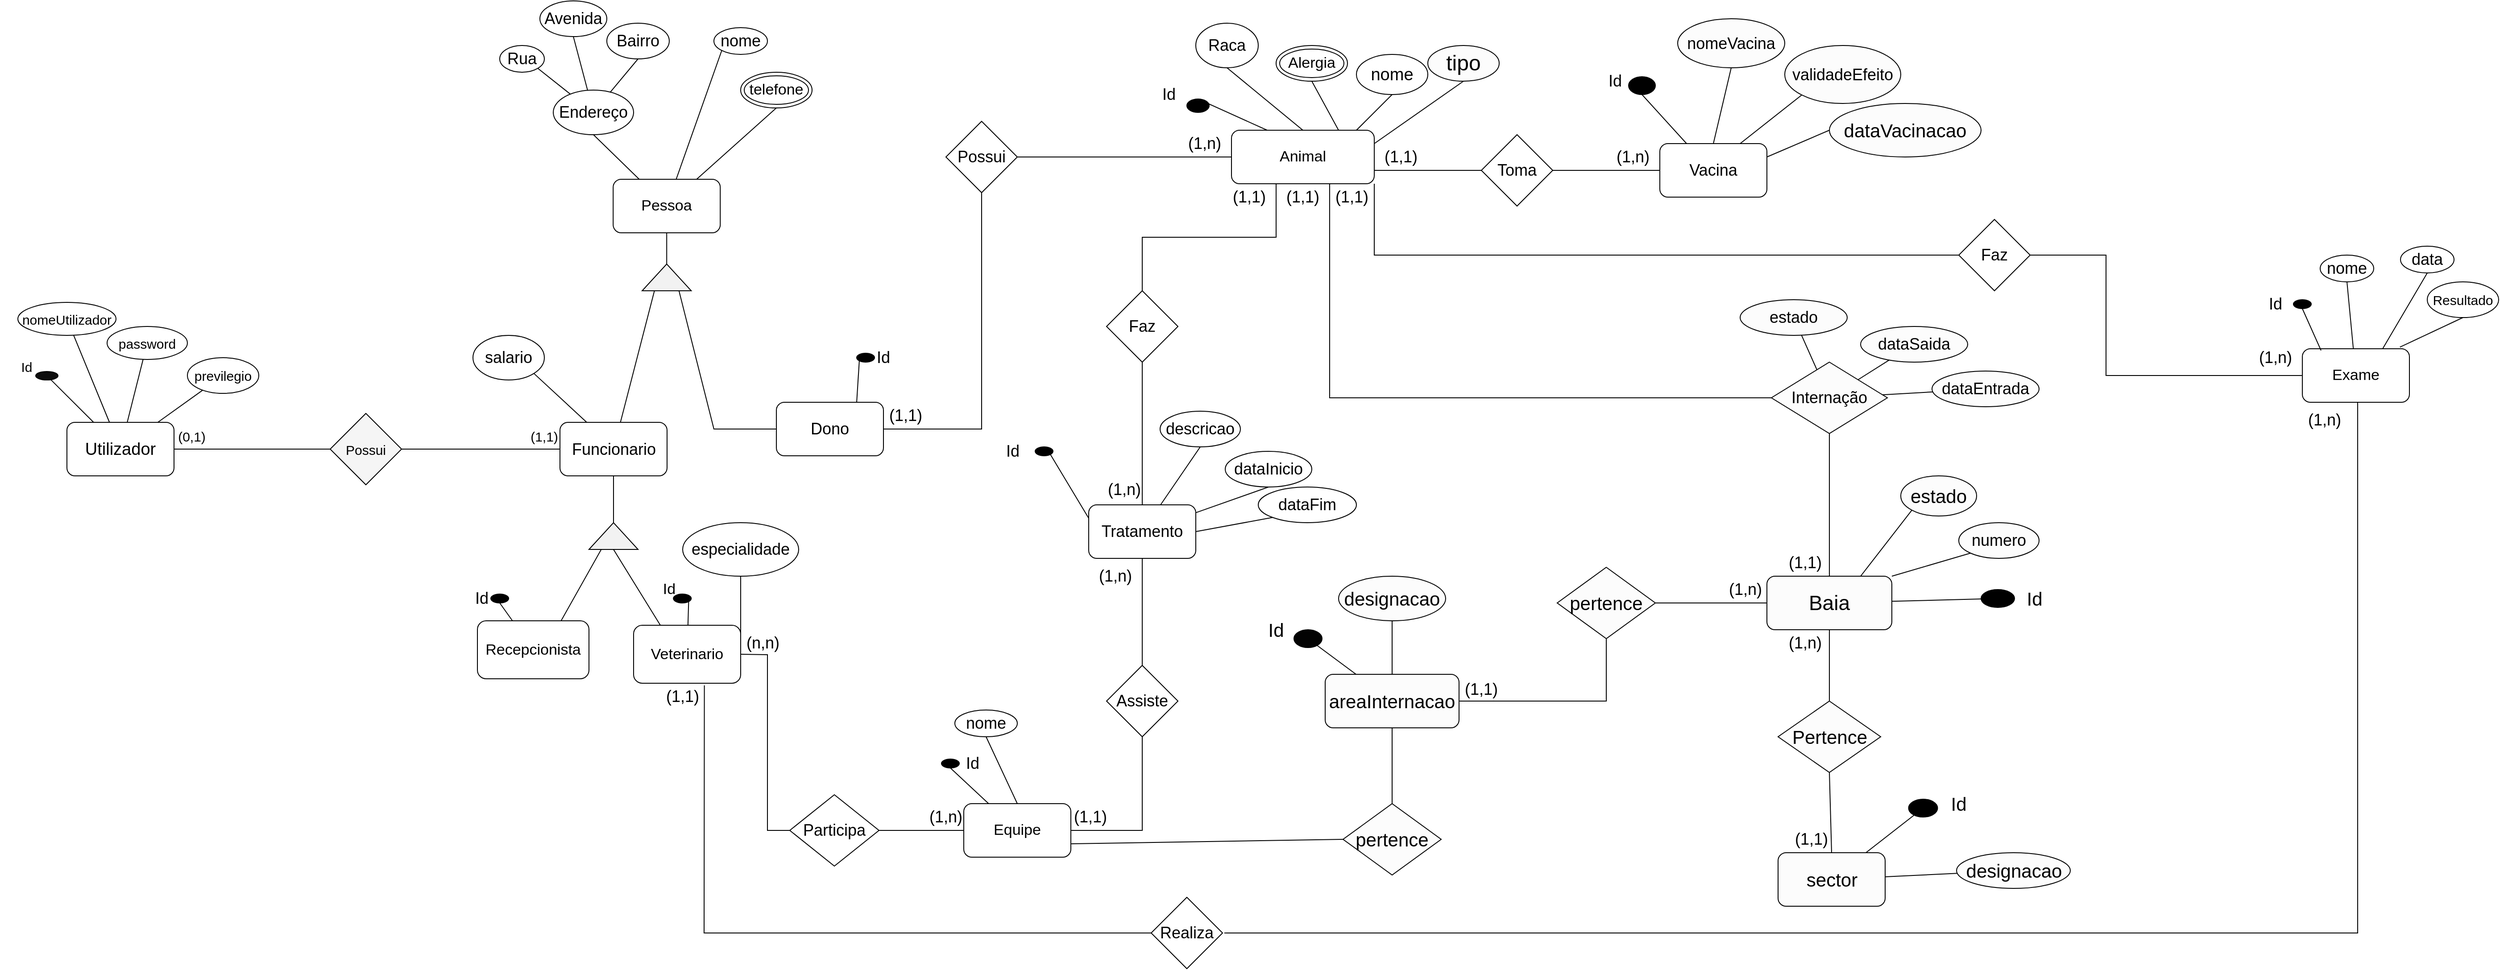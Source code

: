 <mxfile version="20.4.1" type="device" pages="8"><diagram id="R2lEEEUBdFMjLlhIrx00" name="MER"><mxGraphModel dx="3377" dy="2254" grid="1" gridSize="10" guides="1" tooltips="1" connect="1" arrows="1" fold="1" page="1" pageScale="1" pageWidth="850" pageHeight="1100" math="0" shadow="0" extFonts="Permanent Marker^https://fonts.googleapis.com/css?family=Permanent+Marker"><root><mxCell id="0"/><mxCell id="1" parent="0"/><mxCell id="yQORpLr_msd9n2ilkDRE-75" style="edgeStyle=none;rounded=0;orthogonalLoop=1;jettySize=auto;html=1;exitX=0.5;exitY=1;exitDx=0;exitDy=0;entryX=1;entryY=0.5;entryDx=0;entryDy=0;fontSize=18;endArrow=none;endFill=0;" parent="1" source="m2zH_tmVmHCwzcI0nazo-12" target="yQORpLr_msd9n2ilkDRE-72" edge="1"><mxGeometry relative="1" as="geometry"/></mxCell><mxCell id="m2zH_tmVmHCwzcI0nazo-12" value="Pessoa" style="rounded=1;whiteSpace=wrap;html=1;fontSize=17;" parent="1" vertex="1"><mxGeometry x="917.11" y="208" width="120" height="60" as="geometry"/></mxCell><mxCell id="IsGm7iIbSQp0N8kiTlz7-10" style="edgeStyle=none;rounded=0;orthogonalLoop=1;jettySize=auto;html=1;exitX=1;exitY=0.75;exitDx=0;exitDy=0;entryX=0;entryY=0.5;entryDx=0;entryDy=0;fontSize=18;startArrow=none;startFill=0;endArrow=none;endFill=0;" parent="1" source="m2zH_tmVmHCwzcI0nazo-14" target="IsGm7iIbSQp0N8kiTlz7-6" edge="1"><mxGeometry relative="1" as="geometry"/></mxCell><mxCell id="IsGm7iIbSQp0N8kiTlz7-24" style="edgeStyle=none;rounded=0;orthogonalLoop=1;jettySize=auto;html=1;exitX=1;exitY=0;exitDx=0;exitDy=0;fontSize=18;startArrow=none;startFill=0;endArrow=none;endFill=0;entryX=0;entryY=0.5;entryDx=0;entryDy=0;" parent="1" source="IsGm7iIbSQp0N8kiTlz7-81" target="IsGm7iIbSQp0N8kiTlz7-23" edge="1"><mxGeometry relative="1" as="geometry"><mxPoint x="1970" y="563" as="targetPoint"/><Array as="points"><mxPoint x="1720" y="453"/></Array></mxGeometry></mxCell><mxCell id="m2zH_tmVmHCwzcI0nazo-14" value="Animal" style="rounded=1;whiteSpace=wrap;html=1;fontSize=17;" parent="1" vertex="1"><mxGeometry x="1610" y="153" width="160" height="60" as="geometry"/></mxCell><mxCell id="IsGm7iIbSQp0N8kiTlz7-86" value="" style="edgeStyle=none;rounded=0;orthogonalLoop=1;jettySize=auto;html=1;fontSize=18;startArrow=none;startFill=0;endArrow=none;endFill=0;" parent="1" source="m2zH_tmVmHCwzcI0nazo-33" edge="1"><mxGeometry relative="1" as="geometry"><mxPoint x="2730" y="428" as="targetPoint"/></mxGeometry></mxCell><mxCell id="m2zH_tmVmHCwzcI0nazo-33" value="Exame" style="rounded=1;whiteSpace=wrap;html=1;fontSize=17;fillColor=#FFFFFF;" parent="1" vertex="1"><mxGeometry x="2810" y="398" width="120" height="60" as="geometry"/></mxCell><mxCell id="IsGm7iIbSQp0N8kiTlz7-69" style="edgeStyle=none;rounded=0;orthogonalLoop=1;jettySize=auto;html=1;exitX=1;exitY=0.75;exitDx=0;exitDy=0;entryX=0;entryY=0.5;entryDx=0;entryDy=0;fontSize=21;startArrow=none;startFill=0;endArrow=none;endFill=0;" parent="1" source="m2zH_tmVmHCwzcI0nazo-34" target="IsGm7iIbSQp0N8kiTlz7-67" edge="1"><mxGeometry relative="1" as="geometry"/></mxCell><mxCell id="m2zH_tmVmHCwzcI0nazo-34" value="Equipe" style="rounded=1;whiteSpace=wrap;html=1;fontSize=17;fillColor=#FFFFFF;" parent="1" vertex="1"><mxGeometry x="1310" y="908" width="120" height="60" as="geometry"/></mxCell><mxCell id="yQORpLr_msd9n2ilkDRE-120" style="edgeStyle=none;rounded=0;orthogonalLoop=1;jettySize=auto;html=1;exitX=0.5;exitY=1;exitDx=0;exitDy=0;entryX=0.5;entryY=0;entryDx=0;entryDy=0;fontSize=18;endArrow=none;endFill=0;startArrow=none;startFill=0;" parent="1" source="yQORpLr_msd9n2ilkDRE-20" target="yQORpLr_msd9n2ilkDRE-117" edge="1"><mxGeometry relative="1" as="geometry"><Array as="points"><mxPoint x="1510" y="693"/></Array></mxGeometry></mxCell><mxCell id="yQORpLr_msd9n2ilkDRE-20" value="Tratamento" style="rounded=1;whiteSpace=wrap;html=1;fontSize=18;fillColor=#FFFFFF;" parent="1" vertex="1"><mxGeometry x="1450" y="573" width="120" height="60" as="geometry"/></mxCell><mxCell id="yQORpLr_msd9n2ilkDRE-22" style="edgeStyle=none;rounded=0;orthogonalLoop=1;jettySize=auto;html=1;exitX=0.5;exitY=1;exitDx=0;exitDy=0;fontSize=18;endArrow=none;endFill=0;" parent="1" source="yQORpLr_msd9n2ilkDRE-21" target="yQORpLr_msd9n2ilkDRE-20" edge="1"><mxGeometry relative="1" as="geometry"/></mxCell><mxCell id="yQORpLr_msd9n2ilkDRE-21" value="descricao" style="ellipse;whiteSpace=wrap;html=1;fontSize=18;fillColor=#FFFFFF;" parent="1" vertex="1"><mxGeometry x="1530" y="468" width="90" height="40" as="geometry"/></mxCell><mxCell id="yQORpLr_msd9n2ilkDRE-28" style="edgeStyle=none;rounded=0;orthogonalLoop=1;jettySize=auto;html=1;exitX=0.5;exitY=1;exitDx=0;exitDy=0;fontSize=18;endArrow=none;endFill=0;" parent="1" source="yQORpLr_msd9n2ilkDRE-23" target="yQORpLr_msd9n2ilkDRE-20" edge="1"><mxGeometry relative="1" as="geometry"/></mxCell><mxCell id="yQORpLr_msd9n2ilkDRE-23" value="dataInicio" style="ellipse;whiteSpace=wrap;html=1;fontSize=18;fillColor=#FFFFFF;" parent="1" vertex="1"><mxGeometry x="1603" y="513" width="97" height="40" as="geometry"/></mxCell><mxCell id="yQORpLr_msd9n2ilkDRE-27" style="edgeStyle=none;rounded=0;orthogonalLoop=1;jettySize=auto;html=1;exitX=1;exitY=1;exitDx=0;exitDy=0;entryX=0;entryY=0.25;entryDx=0;entryDy=0;fontSize=18;endArrow=none;endFill=0;" parent="1" source="yQORpLr_msd9n2ilkDRE-25" target="yQORpLr_msd9n2ilkDRE-20" edge="1"><mxGeometry relative="1" as="geometry"/></mxCell><mxCell id="yQORpLr_msd9n2ilkDRE-25" value="" style="ellipse;whiteSpace=wrap;html=1;fontSize=18;fillColor=#000000;" parent="1" vertex="1"><mxGeometry x="1390" y="508" width="20" height="10" as="geometry"/></mxCell><mxCell id="yQORpLr_msd9n2ilkDRE-26" value="Id" style="text;html=1;strokeColor=none;fillColor=none;align=center;verticalAlign=middle;whiteSpace=wrap;rounded=0;fontSize=18;" parent="1" vertex="1"><mxGeometry x="1335" y="498" width="60" height="30" as="geometry"/></mxCell><mxCell id="yQORpLr_msd9n2ilkDRE-30" style="edgeStyle=none;rounded=0;orthogonalLoop=1;jettySize=auto;html=1;exitX=0.5;exitY=1;exitDx=0;exitDy=0;entryX=0.175;entryY=0.033;entryDx=0;entryDy=0;entryPerimeter=0;fontSize=18;endArrow=none;endFill=0;" parent="1" source="yQORpLr_msd9n2ilkDRE-29" target="m2zH_tmVmHCwzcI0nazo-33" edge="1"><mxGeometry relative="1" as="geometry"/></mxCell><mxCell id="yQORpLr_msd9n2ilkDRE-29" value="" style="ellipse;whiteSpace=wrap;html=1;fontSize=18;fillColor=#000000;" parent="1" vertex="1"><mxGeometry x="2800" y="343" width="20" height="10" as="geometry"/></mxCell><mxCell id="yQORpLr_msd9n2ilkDRE-31" value="Id" style="text;html=1;strokeColor=none;fillColor=none;align=center;verticalAlign=middle;whiteSpace=wrap;rounded=0;fontSize=18;" parent="1" vertex="1"><mxGeometry x="2750" y="333" width="60" height="30" as="geometry"/></mxCell><mxCell id="yQORpLr_msd9n2ilkDRE-33" style="edgeStyle=none;rounded=0;orthogonalLoop=1;jettySize=auto;html=1;exitX=0.5;exitY=1;exitDx=0;exitDy=0;fontSize=18;endArrow=none;endFill=0;" parent="1" source="yQORpLr_msd9n2ilkDRE-32" target="m2zH_tmVmHCwzcI0nazo-33" edge="1"><mxGeometry relative="1" as="geometry"/></mxCell><mxCell id="yQORpLr_msd9n2ilkDRE-32" value="nome" style="ellipse;whiteSpace=wrap;html=1;fontSize=18;fillColor=#FFFFFF;" parent="1" vertex="1"><mxGeometry x="2830" y="293" width="60" height="30" as="geometry"/></mxCell><mxCell id="yQORpLr_msd9n2ilkDRE-35" style="edgeStyle=none;rounded=0;orthogonalLoop=1;jettySize=auto;html=1;exitX=0.5;exitY=1;exitDx=0;exitDy=0;fontSize=18;endArrow=none;endFill=0;entryX=0.75;entryY=0;entryDx=0;entryDy=0;" parent="1" source="yQORpLr_msd9n2ilkDRE-34" target="m2zH_tmVmHCwzcI0nazo-33" edge="1"><mxGeometry relative="1" as="geometry"><mxPoint x="2890" y="393" as="targetPoint"/></mxGeometry></mxCell><mxCell id="yQORpLr_msd9n2ilkDRE-34" value="data" style="ellipse;whiteSpace=wrap;html=1;fontSize=18;fillColor=#FFFFFF;" parent="1" vertex="1"><mxGeometry x="2920" y="283" width="60" height="30" as="geometry"/></mxCell><mxCell id="yQORpLr_msd9n2ilkDRE-36" value="Dono" style="rounded=1;whiteSpace=wrap;html=1;fontSize=18;fillColor=#FFFFFF;" parent="1" vertex="1"><mxGeometry x="1100" y="458" width="120" height="60" as="geometry"/></mxCell><mxCell id="yQORpLr_msd9n2ilkDRE-50" style="edgeStyle=none;rounded=0;orthogonalLoop=1;jettySize=auto;html=1;exitX=0.5;exitY=1;exitDx=0;exitDy=0;entryX=0.75;entryY=0;entryDx=0;entryDy=0;fontSize=18;endArrow=none;endFill=0;" parent="1" source="yQORpLr_msd9n2ilkDRE-49" target="m2zH_tmVmHCwzcI0nazo-14" edge="1"><mxGeometry relative="1" as="geometry"/></mxCell><mxCell id="yQORpLr_msd9n2ilkDRE-49" value="Alergia" style="ellipse;shape=doubleEllipse;whiteSpace=wrap;html=1;fontSize=17;fillColor=#FFFFFF;" parent="1" vertex="1"><mxGeometry x="1660" y="58" width="80" height="40" as="geometry"/></mxCell><mxCell id="yQORpLr_msd9n2ilkDRE-52" style="edgeStyle=none;rounded=0;orthogonalLoop=1;jettySize=auto;html=1;exitX=0.5;exitY=1;exitDx=0;exitDy=0;entryX=0.5;entryY=0;entryDx=0;entryDy=0;fontSize=18;endArrow=none;endFill=0;" parent="1" source="yQORpLr_msd9n2ilkDRE-51" target="m2zH_tmVmHCwzcI0nazo-14" edge="1"><mxGeometry relative="1" as="geometry"/></mxCell><mxCell id="yQORpLr_msd9n2ilkDRE-51" value="Raca" style="ellipse;whiteSpace=wrap;html=1;fontSize=18;fillColor=#FFFFFF;" parent="1" vertex="1"><mxGeometry x="1570" y="33" width="70" height="50" as="geometry"/></mxCell><mxCell id="yQORpLr_msd9n2ilkDRE-54" style="edgeStyle=none;rounded=0;orthogonalLoop=1;jettySize=auto;html=1;exitX=0.5;exitY=0;exitDx=0;exitDy=0;entryX=0.25;entryY=0;entryDx=0;entryDy=0;fontSize=18;endArrow=none;endFill=0;" parent="1" source="yQORpLr_msd9n2ilkDRE-53" target="m2zH_tmVmHCwzcI0nazo-14" edge="1"><mxGeometry relative="1" as="geometry"/></mxCell><mxCell id="yQORpLr_msd9n2ilkDRE-53" value="" style="ellipse;whiteSpace=wrap;html=1;fontSize=18;fillColor=#000000;" parent="1" vertex="1"><mxGeometry x="1560" y="118" width="25" height="15" as="geometry"/></mxCell><mxCell id="yQORpLr_msd9n2ilkDRE-55" value="Id" style="text;html=1;strokeColor=none;fillColor=none;align=center;verticalAlign=middle;whiteSpace=wrap;rounded=0;fontSize=18;" parent="1" vertex="1"><mxGeometry x="1510" y="98" width="60" height="30" as="geometry"/></mxCell><mxCell id="yQORpLr_msd9n2ilkDRE-67" style="edgeStyle=none;rounded=0;orthogonalLoop=1;jettySize=auto;html=1;exitX=0;exitY=1;exitDx=0;exitDy=0;fontSize=18;endArrow=none;endFill=0;" parent="1" source="yQORpLr_msd9n2ilkDRE-57" target="m2zH_tmVmHCwzcI0nazo-12" edge="1"><mxGeometry relative="1" as="geometry"/></mxCell><mxCell id="yQORpLr_msd9n2ilkDRE-57" value="nome" style="ellipse;whiteSpace=wrap;html=1;fillColor=#FFFFFF;fontSize=18;" parent="1" vertex="1"><mxGeometry x="1030" y="38" width="60" height="30" as="geometry"/></mxCell><mxCell id="yQORpLr_msd9n2ilkDRE-68" style="edgeStyle=none;rounded=0;orthogonalLoop=1;jettySize=auto;html=1;exitX=0.5;exitY=1;exitDx=0;exitDy=0;fontSize=18;endArrow=none;endFill=0;" parent="1" source="yQORpLr_msd9n2ilkDRE-58" target="m2zH_tmVmHCwzcI0nazo-12" edge="1"><mxGeometry relative="1" as="geometry"/></mxCell><mxCell id="yQORpLr_msd9n2ilkDRE-58" value="telefone" style="ellipse;shape=doubleEllipse;whiteSpace=wrap;html=1;fontSize=17;fillColor=#FFFFFF;" parent="1" vertex="1"><mxGeometry x="1060" y="88" width="80" height="40" as="geometry"/></mxCell><mxCell id="yQORpLr_msd9n2ilkDRE-66" style="edgeStyle=none;rounded=0;orthogonalLoop=1;jettySize=auto;html=1;exitX=0.5;exitY=1;exitDx=0;exitDy=0;fontSize=18;endArrow=none;endFill=0;" parent="1" source="yQORpLr_msd9n2ilkDRE-59" target="m2zH_tmVmHCwzcI0nazo-12" edge="1"><mxGeometry relative="1" as="geometry"/></mxCell><mxCell id="yQORpLr_msd9n2ilkDRE-59" value="Endereço" style="ellipse;whiteSpace=wrap;html=1;fontSize=18;fillColor=#FFFFFF;" parent="1" vertex="1"><mxGeometry x="850" y="108" width="90" height="50" as="geometry"/></mxCell><mxCell id="yQORpLr_msd9n2ilkDRE-60" style="edgeStyle=none;rounded=0;orthogonalLoop=1;jettySize=auto;html=1;exitX=1;exitY=1;exitDx=0;exitDy=0;strokeColor=#000000;strokeWidth=1;fontSize=18;endArrow=none;endFill=0;startSize=0;" parent="1" source="yQORpLr_msd9n2ilkDRE-61" target="yQORpLr_msd9n2ilkDRE-59" edge="1"><mxGeometry relative="1" as="geometry"/></mxCell><mxCell id="yQORpLr_msd9n2ilkDRE-61" value="Rua" style="ellipse;whiteSpace=wrap;html=1;fontSize=18;fillColor=#FFFFFF;" parent="1" vertex="1"><mxGeometry x="790" y="58" width="50" height="30" as="geometry"/></mxCell><mxCell id="yQORpLr_msd9n2ilkDRE-62" style="edgeStyle=none;rounded=0;orthogonalLoop=1;jettySize=auto;html=1;exitX=0.5;exitY=1;exitDx=0;exitDy=0;strokeColor=#000000;strokeWidth=1;fontSize=18;endArrow=none;endFill=0;startSize=0;" parent="1" source="yQORpLr_msd9n2ilkDRE-63" target="yQORpLr_msd9n2ilkDRE-59" edge="1"><mxGeometry relative="1" as="geometry"/></mxCell><mxCell id="yQORpLr_msd9n2ilkDRE-63" value="Avenida" style="ellipse;whiteSpace=wrap;html=1;fontSize=18;fillColor=#FFFFFF;" parent="1" vertex="1"><mxGeometry x="835" y="8" width="75" height="40" as="geometry"/></mxCell><mxCell id="yQORpLr_msd9n2ilkDRE-64" style="edgeStyle=none;rounded=0;orthogonalLoop=1;jettySize=auto;html=1;exitX=0.5;exitY=1;exitDx=0;exitDy=0;strokeColor=#000000;strokeWidth=1;fontSize=18;endArrow=none;endFill=0;startSize=0;" parent="1" source="yQORpLr_msd9n2ilkDRE-65" target="yQORpLr_msd9n2ilkDRE-59" edge="1"><mxGeometry relative="1" as="geometry"/></mxCell><mxCell id="yQORpLr_msd9n2ilkDRE-65" value="Bairro" style="ellipse;whiteSpace=wrap;html=1;fontSize=18;fillColor=#FFFFFF;" parent="1" vertex="1"><mxGeometry x="910" y="33" width="70" height="40" as="geometry"/></mxCell><mxCell id="yQORpLr_msd9n2ilkDRE-77" style="edgeStyle=none;rounded=0;orthogonalLoop=1;jettySize=auto;html=1;exitX=0;exitY=0.75;exitDx=0;exitDy=0;fontSize=18;endArrow=none;endFill=0;entryX=0;entryY=0.5;entryDx=0;entryDy=0;" parent="1" source="yQORpLr_msd9n2ilkDRE-72" target="yQORpLr_msd9n2ilkDRE-36" edge="1"><mxGeometry relative="1" as="geometry"><mxPoint x="1090" y="488" as="targetPoint"/><Array as="points"><mxPoint x="1030" y="488"/></Array></mxGeometry></mxCell><mxCell id="yQORpLr_msd9n2ilkDRE-83" style="edgeStyle=none;rounded=0;orthogonalLoop=1;jettySize=auto;html=1;exitX=0;exitY=0.25;exitDx=0;exitDy=0;fontSize=18;endArrow=none;endFill=0;" parent="1" source="yQORpLr_msd9n2ilkDRE-72" target="yQORpLr_msd9n2ilkDRE-82" edge="1"><mxGeometry relative="1" as="geometry"/></mxCell><mxCell id="yQORpLr_msd9n2ilkDRE-72" value="" style="triangle;whiteSpace=wrap;html=1;fontSize=18;fillColor=#F2F2F2;direction=north;" parent="1" vertex="1"><mxGeometry x="949.61" y="303" width="55" height="30" as="geometry"/></mxCell><mxCell id="yQORpLr_msd9n2ilkDRE-79" style="edgeStyle=none;rounded=0;orthogonalLoop=1;jettySize=auto;html=1;exitX=0;exitY=1;exitDx=0;exitDy=0;entryX=0.75;entryY=0;entryDx=0;entryDy=0;fontSize=18;endArrow=none;endFill=0;" parent="1" source="yQORpLr_msd9n2ilkDRE-78" target="yQORpLr_msd9n2ilkDRE-36" edge="1"><mxGeometry relative="1" as="geometry"/></mxCell><mxCell id="yQORpLr_msd9n2ilkDRE-78" value="" style="ellipse;whiteSpace=wrap;html=1;fontSize=18;fillColor=#000000;" parent="1" vertex="1"><mxGeometry x="1190" y="403" width="20" height="10" as="geometry"/></mxCell><mxCell id="yQORpLr_msd9n2ilkDRE-80" value="Id" style="text;html=1;strokeColor=none;fillColor=none;align=center;verticalAlign=middle;whiteSpace=wrap;rounded=0;fontSize=18;" parent="1" vertex="1"><mxGeometry x="1190" y="393" width="60" height="30" as="geometry"/></mxCell><mxCell id="yQORpLr_msd9n2ilkDRE-95" style="edgeStyle=none;rounded=0;orthogonalLoop=1;jettySize=auto;html=1;exitX=0.5;exitY=1;exitDx=0;exitDy=0;entryX=1;entryY=0.5;entryDx=0;entryDy=0;fontSize=18;endArrow=none;endFill=0;" parent="1" source="yQORpLr_msd9n2ilkDRE-82" target="yQORpLr_msd9n2ilkDRE-94" edge="1"><mxGeometry relative="1" as="geometry"/></mxCell><mxCell id="KB_mV7S6W3KgOUlaxx0e-17" style="edgeStyle=none;rounded=0;orthogonalLoop=1;jettySize=auto;html=1;exitX=0;exitY=0.5;exitDx=0;exitDy=0;entryX=1;entryY=0.5;entryDx=0;entryDy=0;fontSize=15;endArrow=none;endFill=0;" parent="1" source="yQORpLr_msd9n2ilkDRE-82" target="KB_mV7S6W3KgOUlaxx0e-16" edge="1"><mxGeometry relative="1" as="geometry"/></mxCell><mxCell id="yQORpLr_msd9n2ilkDRE-82" value="Funcionario" style="rounded=1;whiteSpace=wrap;html=1;fontSize=18;fillColor=#FFFFFF;" parent="1" vertex="1"><mxGeometry x="857.5" y="480.5" width="120" height="60" as="geometry"/></mxCell><mxCell id="yQORpLr_msd9n2ilkDRE-84" value="Veterinario" style="rounded=1;whiteSpace=wrap;html=1;fontSize=17;" parent="1" vertex="1"><mxGeometry x="940" y="708" width="120" height="65" as="geometry"/></mxCell><mxCell id="yQORpLr_msd9n2ilkDRE-85" style="edgeStyle=orthogonalEdgeStyle;rounded=0;orthogonalLoop=1;jettySize=auto;html=1;exitX=1;exitY=1;exitDx=0;exitDy=0;strokeWidth=0;startSize=0;strokeColor=none;" parent="1" source="yQORpLr_msd9n2ilkDRE-87" target="yQORpLr_msd9n2ilkDRE-84" edge="1"><mxGeometry relative="1" as="geometry"/></mxCell><mxCell id="yQORpLr_msd9n2ilkDRE-86" style="rounded=0;orthogonalLoop=1;jettySize=auto;html=1;exitX=1;exitY=1;exitDx=0;exitDy=0;strokeWidth=1;startSize=0;endArrow=none;endFill=0;strokeColor=#000000;fontStyle=1" parent="1" source="yQORpLr_msd9n2ilkDRE-87" target="yQORpLr_msd9n2ilkDRE-84" edge="1"><mxGeometry relative="1" as="geometry"/></mxCell><mxCell id="yQORpLr_msd9n2ilkDRE-87" value="" style="ellipse;whiteSpace=wrap;html=1;fillColor=#000000;" parent="1" vertex="1"><mxGeometry x="984.61" y="673" width="20" height="10" as="geometry"/></mxCell><mxCell id="yQORpLr_msd9n2ilkDRE-88" value="Recepcionista" style="rounded=1;whiteSpace=wrap;html=1;fontSize=17;" parent="1" vertex="1"><mxGeometry x="765" y="703" width="125" height="65" as="geometry"/></mxCell><mxCell id="yQORpLr_msd9n2ilkDRE-89" value="Id" style="text;html=1;strokeColor=none;fillColor=none;align=center;verticalAlign=middle;whiteSpace=wrap;rounded=0;fontSize=17;" parent="1" vertex="1"><mxGeometry x="949.61" y="653" width="60" height="30" as="geometry"/></mxCell><mxCell id="yQORpLr_msd9n2ilkDRE-90" style="rounded=0;orthogonalLoop=1;jettySize=auto;html=1;exitX=0.5;exitY=1;exitDx=0;exitDy=0;endArrow=none;endFill=0;" parent="1" source="yQORpLr_msd9n2ilkDRE-91" target="yQORpLr_msd9n2ilkDRE-88" edge="1"><mxGeometry relative="1" as="geometry"/></mxCell><mxCell id="yQORpLr_msd9n2ilkDRE-91" value="" style="ellipse;whiteSpace=wrap;html=1;fillColor=#000000;" parent="1" vertex="1"><mxGeometry x="780" y="673" width="20" height="10" as="geometry"/></mxCell><mxCell id="yQORpLr_msd9n2ilkDRE-92" value="Id" style="text;html=1;strokeColor=none;fillColor=none;align=center;verticalAlign=middle;whiteSpace=wrap;rounded=0;fontSize=18;" parent="1" vertex="1"><mxGeometry x="740" y="663" width="60" height="30" as="geometry"/></mxCell><mxCell id="yQORpLr_msd9n2ilkDRE-96" style="edgeStyle=none;rounded=0;orthogonalLoop=1;jettySize=auto;html=1;exitX=0;exitY=0.25;exitDx=0;exitDy=0;entryX=0.75;entryY=0;entryDx=0;entryDy=0;fontSize=18;endArrow=none;endFill=0;" parent="1" source="yQORpLr_msd9n2ilkDRE-94" target="yQORpLr_msd9n2ilkDRE-88" edge="1"><mxGeometry relative="1" as="geometry"/></mxCell><mxCell id="yQORpLr_msd9n2ilkDRE-97" style="edgeStyle=none;rounded=0;orthogonalLoop=1;jettySize=auto;html=1;exitX=0;exitY=0.5;exitDx=0;exitDy=0;entryX=0.25;entryY=0;entryDx=0;entryDy=0;fontSize=18;endArrow=none;endFill=0;" parent="1" source="yQORpLr_msd9n2ilkDRE-94" target="yQORpLr_msd9n2ilkDRE-84" edge="1"><mxGeometry relative="1" as="geometry"/></mxCell><mxCell id="yQORpLr_msd9n2ilkDRE-94" value="" style="triangle;whiteSpace=wrap;html=1;fontSize=18;fillColor=#F2F2F2;direction=north;" parent="1" vertex="1"><mxGeometry x="890" y="593" width="55" height="30" as="geometry"/></mxCell><mxCell id="yQORpLr_msd9n2ilkDRE-99" style="edgeStyle=none;rounded=0;orthogonalLoop=1;jettySize=auto;html=1;exitX=0.5;exitY=1;exitDx=0;exitDy=0;entryX=1;entryY=0.25;entryDx=0;entryDy=0;fontSize=18;endArrow=none;endFill=0;" parent="1" source="yQORpLr_msd9n2ilkDRE-98" target="yQORpLr_msd9n2ilkDRE-84" edge="1"><mxGeometry relative="1" as="geometry"/></mxCell><mxCell id="yQORpLr_msd9n2ilkDRE-98" value="especialidade" style="ellipse;whiteSpace=wrap;html=1;fontSize=18;fillColor=#FFFFFF;" parent="1" vertex="1"><mxGeometry x="995" y="593" width="130" height="60" as="geometry"/></mxCell><mxCell id="yQORpLr_msd9n2ilkDRE-101" style="edgeStyle=none;rounded=0;orthogonalLoop=1;jettySize=auto;html=1;exitX=1;exitY=1;exitDx=0;exitDy=0;entryX=0.25;entryY=0;entryDx=0;entryDy=0;fontSize=18;endArrow=none;endFill=0;" parent="1" source="yQORpLr_msd9n2ilkDRE-100" target="yQORpLr_msd9n2ilkDRE-82" edge="1"><mxGeometry relative="1" as="geometry"/></mxCell><mxCell id="yQORpLr_msd9n2ilkDRE-100" value="salario" style="ellipse;whiteSpace=wrap;html=1;fontSize=18;fillColor=#FFFFFF;" parent="1" vertex="1"><mxGeometry x="760" y="383" width="80" height="50" as="geometry"/></mxCell><mxCell id="yQORpLr_msd9n2ilkDRE-105" style="edgeStyle=none;rounded=0;orthogonalLoop=1;jettySize=auto;html=1;exitX=0;exitY=0.5;exitDx=0;exitDy=0;fontSize=18;endArrow=none;endFill=0;startArrow=none;startFill=0;entryX=1;entryY=0.5;entryDx=0;entryDy=0;" parent="1" source="m2zH_tmVmHCwzcI0nazo-14" target="yQORpLr_msd9n2ilkDRE-104" edge="1"><mxGeometry relative="1" as="geometry"><mxPoint x="1450" y="293" as="targetPoint"/></mxGeometry></mxCell><mxCell id="yQORpLr_msd9n2ilkDRE-131" style="edgeStyle=none;rounded=0;orthogonalLoop=1;jettySize=auto;html=1;entryX=0.5;entryY=1;entryDx=0;entryDy=0;fontSize=20;startArrow=none;startFill=0;endArrow=none;endFill=0;exitX=1;exitY=0.5;exitDx=0;exitDy=0;" parent="1" source="yQORpLr_msd9n2ilkDRE-36" target="yQORpLr_msd9n2ilkDRE-104" edge="1"><mxGeometry relative="1" as="geometry"><mxPoint x="1300" y="553" as="sourcePoint"/><Array as="points"><mxPoint x="1330" y="488"/></Array></mxGeometry></mxCell><mxCell id="yQORpLr_msd9n2ilkDRE-104" value="Possui" style="rhombus;whiteSpace=wrap;html=1;fontSize=18;fillColor=#FFFFFF;" parent="1" vertex="1"><mxGeometry x="1290" y="143" width="80" height="80" as="geometry"/></mxCell><mxCell id="yQORpLr_msd9n2ilkDRE-109" style="edgeStyle=none;rounded=0;orthogonalLoop=1;jettySize=auto;html=1;fontSize=18;endArrow=none;endFill=0;startArrow=none;startFill=0;entryX=0;entryY=0.5;entryDx=0;entryDy=0;exitX=1;exitY=1;exitDx=0;exitDy=0;" parent="1" source="m2zH_tmVmHCwzcI0nazo-14" target="yQORpLr_msd9n2ilkDRE-107" edge="1"><mxGeometry relative="1" as="geometry"><mxPoint x="1770" y="193" as="sourcePoint"/><mxPoint x="1770" y="193" as="targetPoint"/><Array as="points"><mxPoint x="1770" y="293"/></Array></mxGeometry></mxCell><mxCell id="yQORpLr_msd9n2ilkDRE-110" style="edgeStyle=none;rounded=0;orthogonalLoop=1;jettySize=auto;html=1;fontSize=18;endArrow=none;endFill=0;startArrow=none;startFill=0;entryX=1;entryY=0.5;entryDx=0;entryDy=0;exitX=0;exitY=0.5;exitDx=0;exitDy=0;" parent="1" source="m2zH_tmVmHCwzcI0nazo-33" target="yQORpLr_msd9n2ilkDRE-107" edge="1"><mxGeometry relative="1" as="geometry"><mxPoint x="2280" y="513" as="sourcePoint"/><mxPoint x="2450" y="123" as="targetPoint"/><Array as="points"><mxPoint x="2590" y="428"/><mxPoint x="2590" y="293"/></Array></mxGeometry></mxCell><mxCell id="yQORpLr_msd9n2ilkDRE-107" value="Faz" style="rhombus;whiteSpace=wrap;html=1;fontSize=18;fillColor=#FFFFFF;" parent="1" vertex="1"><mxGeometry x="2425" y="253" width="80" height="80" as="geometry"/></mxCell><mxCell id="yQORpLr_msd9n2ilkDRE-111" style="edgeStyle=none;rounded=0;orthogonalLoop=1;jettySize=auto;html=1;entryX=0.5;entryY=1;entryDx=0;entryDy=0;fontSize=18;endArrow=none;endFill=0;startArrow=none;startFill=0;" parent="1" source="yQORpLr_msd9n2ilkDRE-20" target="yQORpLr_msd9n2ilkDRE-108" edge="1"><mxGeometry relative="1" as="geometry"><mxPoint x="1520" y="513" as="sourcePoint"/></mxGeometry></mxCell><mxCell id="yQORpLr_msd9n2ilkDRE-113" style="edgeStyle=none;rounded=0;orthogonalLoop=1;jettySize=auto;html=1;exitX=1;exitY=0;exitDx=0;exitDy=0;fontSize=18;endArrow=none;endFill=0;startArrow=none;startFill=0;entryX=0.5;entryY=0;entryDx=0;entryDy=0;" parent="1" source="IsGm7iIbSQp0N8kiTlz7-80" target="yQORpLr_msd9n2ilkDRE-108" edge="1"><mxGeometry relative="1" as="geometry"><mxPoint x="1780" y="313" as="targetPoint"/><Array as="points"><mxPoint x="1660" y="273"/><mxPoint x="1510" y="273"/></Array></mxGeometry></mxCell><mxCell id="yQORpLr_msd9n2ilkDRE-108" value="Faz" style="rhombus;whiteSpace=wrap;html=1;fontSize=18;fillColor=#FFFFFF;" parent="1" vertex="1"><mxGeometry x="1470" y="333" width="80" height="80" as="geometry"/></mxCell><mxCell id="yQORpLr_msd9n2ilkDRE-115" style="edgeStyle=none;rounded=0;orthogonalLoop=1;jettySize=auto;html=1;entryX=1;entryY=0.5;entryDx=0;entryDy=0;fontSize=18;endArrow=none;endFill=0;startArrow=none;startFill=0;exitX=0.5;exitY=1;exitDx=0;exitDy=0;" parent="1" edge="1"><mxGeometry relative="1" as="geometry"><mxPoint x="2872" y="458" as="sourcePoint"/><Array as="points"><mxPoint x="2872" y="1053"/></Array><mxPoint x="1602" y="1053.0" as="targetPoint"/></mxGeometry></mxCell><mxCell id="yQORpLr_msd9n2ilkDRE-116" style="edgeStyle=none;rounded=0;orthogonalLoop=1;jettySize=auto;html=1;exitX=0.661;exitY=1.036;exitDx=0;exitDy=0;fontSize=18;endArrow=none;endFill=0;startArrow=none;startFill=0;exitPerimeter=0;entryX=0;entryY=0.5;entryDx=0;entryDy=0;" parent="1" source="yQORpLr_msd9n2ilkDRE-84" target="yQORpLr_msd9n2ilkDRE-114" edge="1"><mxGeometry relative="1" as="geometry"><mxPoint x="850" y="1013" as="targetPoint"/><Array as="points"><mxPoint x="1019" y="1053"/></Array></mxGeometry></mxCell><mxCell id="yQORpLr_msd9n2ilkDRE-114" value="Realiza" style="rhombus;whiteSpace=wrap;html=1;fontSize=18;fillColor=#FFFFFF;" parent="1" vertex="1"><mxGeometry x="1520" y="1013" width="80" height="80" as="geometry"/></mxCell><mxCell id="yQORpLr_msd9n2ilkDRE-119" style="edgeStyle=none;rounded=0;orthogonalLoop=1;jettySize=auto;html=1;entryX=0.5;entryY=1;entryDx=0;entryDy=0;fontSize=18;endArrow=none;endFill=0;startArrow=none;startFill=0;exitX=1;exitY=0.5;exitDx=0;exitDy=0;" parent="1" source="m2zH_tmVmHCwzcI0nazo-34" target="yQORpLr_msd9n2ilkDRE-117" edge="1"><mxGeometry relative="1" as="geometry"><mxPoint x="1560" y="923" as="sourcePoint"/><Array as="points"><mxPoint x="1510" y="938"/></Array></mxGeometry></mxCell><mxCell id="yQORpLr_msd9n2ilkDRE-117" value="Assiste" style="rhombus;whiteSpace=wrap;html=1;fontSize=18;fillColor=#FFFFFF;" parent="1" vertex="1"><mxGeometry x="1470" y="753" width="80" height="80" as="geometry"/></mxCell><mxCell id="yQORpLr_msd9n2ilkDRE-121" style="edgeStyle=none;rounded=0;orthogonalLoop=1;jettySize=auto;html=1;exitX=0;exitY=0.5;exitDx=0;exitDy=0;fontSize=18;endArrow=none;endFill=0;startArrow=none;startFill=0;entryX=1;entryY=0.5;entryDx=0;entryDy=0;" parent="1" source="m2zH_tmVmHCwzcI0nazo-34" target="yQORpLr_msd9n2ilkDRE-118" edge="1"><mxGeometry relative="1" as="geometry"><mxPoint x="1255" y="1008" as="targetPoint"/></mxGeometry></mxCell><mxCell id="yQORpLr_msd9n2ilkDRE-122" style="edgeStyle=none;rounded=0;orthogonalLoop=1;jettySize=auto;html=1;exitX=1;exitY=0.5;exitDx=0;exitDy=0;fontSize=18;endArrow=none;endFill=0;startArrow=none;startFill=0;entryX=0;entryY=0.5;entryDx=0;entryDy=0;" parent="1" source="yQORpLr_msd9n2ilkDRE-84" target="yQORpLr_msd9n2ilkDRE-118" edge="1"><mxGeometry relative="1" as="geometry"><mxPoint x="1170" y="663" as="targetPoint"/><Array as="points"><mxPoint x="1090" y="741"/><mxPoint x="1090" y="843"/><mxPoint x="1090" y="938"/></Array></mxGeometry></mxCell><mxCell id="yQORpLr_msd9n2ilkDRE-118" value="Participa" style="rhombus;whiteSpace=wrap;html=1;fontSize=18;fillColor=#FFFFFF;" parent="1" vertex="1"><mxGeometry x="1115" y="898" width="100" height="80" as="geometry"/></mxCell><mxCell id="yQORpLr_msd9n2ilkDRE-125" style="edgeStyle=none;rounded=0;orthogonalLoop=1;jettySize=auto;html=1;exitX=0.5;exitY=1;exitDx=0;exitDy=0;fontSize=18;endArrow=none;endFill=0;" parent="1" source="yQORpLr_msd9n2ilkDRE-124" target="m2zH_tmVmHCwzcI0nazo-34" edge="1"><mxGeometry relative="1" as="geometry"/></mxCell><mxCell id="yQORpLr_msd9n2ilkDRE-124" value="" style="ellipse;whiteSpace=wrap;html=1;fontSize=18;fillColor=#000000;" parent="1" vertex="1"><mxGeometry x="1285" y="858" width="20" height="10" as="geometry"/></mxCell><mxCell id="yQORpLr_msd9n2ilkDRE-126" value="Id" style="text;html=1;strokeColor=none;fillColor=none;align=center;verticalAlign=middle;whiteSpace=wrap;rounded=0;fontSize=18;" parent="1" vertex="1"><mxGeometry x="1290" y="848" width="60" height="30" as="geometry"/></mxCell><mxCell id="yQORpLr_msd9n2ilkDRE-128" style="edgeStyle=none;rounded=0;orthogonalLoop=1;jettySize=auto;html=1;exitX=0.5;exitY=1;exitDx=0;exitDy=0;entryX=0.5;entryY=0;entryDx=0;entryDy=0;fontSize=19;endArrow=none;endFill=0;" parent="1" source="yQORpLr_msd9n2ilkDRE-127" target="m2zH_tmVmHCwzcI0nazo-34" edge="1"><mxGeometry relative="1" as="geometry"/></mxCell><mxCell id="yQORpLr_msd9n2ilkDRE-127" value="nome" style="ellipse;whiteSpace=wrap;html=1;fontSize=18;fillColor=#FFFFFF;" parent="1" vertex="1"><mxGeometry x="1300" y="803" width="70" height="30" as="geometry"/></mxCell><mxCell id="yQORpLr_msd9n2ilkDRE-130" style="edgeStyle=none;rounded=0;orthogonalLoop=1;jettySize=auto;html=1;exitX=0.5;exitY=1;exitDx=0;exitDy=0;entryX=0.875;entryY=0;entryDx=0;entryDy=0;entryPerimeter=0;fontSize=20;endArrow=none;endFill=0;" parent="1" source="yQORpLr_msd9n2ilkDRE-129" target="m2zH_tmVmHCwzcI0nazo-14" edge="1"><mxGeometry relative="1" as="geometry"/></mxCell><mxCell id="yQORpLr_msd9n2ilkDRE-129" value="nome" style="ellipse;whiteSpace=wrap;html=1;fontSize=19;fillColor=#FFFFFF;" parent="1" vertex="1"><mxGeometry x="1750" y="68" width="80" height="45" as="geometry"/></mxCell><mxCell id="IsGm7iIbSQp0N8kiTlz7-2" style="rounded=0;orthogonalLoop=1;jettySize=auto;html=1;exitX=0.5;exitY=1;exitDx=0;exitDy=0;entryX=0.911;entryY=-0.03;entryDx=0;entryDy=0;fontSize=15;startArrow=none;startFill=0;endArrow=none;endFill=0;entryPerimeter=0;" parent="1" source="IsGm7iIbSQp0N8kiTlz7-1" target="m2zH_tmVmHCwzcI0nazo-33" edge="1"><mxGeometry relative="1" as="geometry"/></mxCell><mxCell id="IsGm7iIbSQp0N8kiTlz7-1" value="Resultado" style="ellipse;whiteSpace=wrap;html=1;fontSize=15;" parent="1" vertex="1"><mxGeometry x="2950" y="323" width="80" height="40" as="geometry"/></mxCell><mxCell id="IsGm7iIbSQp0N8kiTlz7-4" style="edgeStyle=none;rounded=0;orthogonalLoop=1;jettySize=auto;html=1;exitX=0;exitY=1;exitDx=0;exitDy=0;entryX=1;entryY=0.5;entryDx=0;entryDy=0;fontSize=18;startArrow=none;startFill=0;endArrow=none;endFill=0;" parent="1" source="IsGm7iIbSQp0N8kiTlz7-3" target="yQORpLr_msd9n2ilkDRE-20" edge="1"><mxGeometry relative="1" as="geometry"/></mxCell><mxCell id="IsGm7iIbSQp0N8kiTlz7-3" value="dataFim" style="ellipse;whiteSpace=wrap;html=1;fontSize=18;" parent="1" vertex="1"><mxGeometry x="1640" y="553" width="110" height="40" as="geometry"/></mxCell><mxCell id="IsGm7iIbSQp0N8kiTlz7-11" style="edgeStyle=none;rounded=0;orthogonalLoop=1;jettySize=auto;html=1;exitX=0;exitY=0.5;exitDx=0;exitDy=0;entryX=1;entryY=0.5;entryDx=0;entryDy=0;fontSize=18;startArrow=none;startFill=0;endArrow=none;endFill=0;" parent="1" source="IsGm7iIbSQp0N8kiTlz7-5" target="IsGm7iIbSQp0N8kiTlz7-6" edge="1"><mxGeometry relative="1" as="geometry"/></mxCell><mxCell id="IsGm7iIbSQp0N8kiTlz7-5" value="Vacina" style="rounded=1;whiteSpace=wrap;html=1;fontSize=18;" parent="1" vertex="1"><mxGeometry x="2090" y="168" width="120" height="60" as="geometry"/></mxCell><mxCell id="IsGm7iIbSQp0N8kiTlz7-6" value="Toma" style="rhombus;whiteSpace=wrap;html=1;fontSize=18;" parent="1" vertex="1"><mxGeometry x="1890" y="158" width="80" height="80" as="geometry"/></mxCell><mxCell id="IsGm7iIbSQp0N8kiTlz7-13" style="edgeStyle=none;rounded=0;orthogonalLoop=1;jettySize=auto;html=1;exitX=0.5;exitY=1;exitDx=0;exitDy=0;entryX=0.25;entryY=0;entryDx=0;entryDy=0;fontSize=18;startArrow=none;startFill=0;endArrow=none;endFill=0;" parent="1" source="IsGm7iIbSQp0N8kiTlz7-12" target="IsGm7iIbSQp0N8kiTlz7-5" edge="1"><mxGeometry relative="1" as="geometry"/></mxCell><mxCell id="IsGm7iIbSQp0N8kiTlz7-12" value="" style="ellipse;whiteSpace=wrap;html=1;fontSize=18;fillColor=#000000;" parent="1" vertex="1"><mxGeometry x="2055" y="93" width="30" height="20" as="geometry"/></mxCell><mxCell id="IsGm7iIbSQp0N8kiTlz7-15" value="Id" style="text;html=1;strokeColor=none;fillColor=none;align=center;verticalAlign=middle;whiteSpace=wrap;rounded=0;fontSize=18;" parent="1" vertex="1"><mxGeometry x="2010" y="83" width="60" height="30" as="geometry"/></mxCell><mxCell id="IsGm7iIbSQp0N8kiTlz7-17" style="edgeStyle=none;rounded=0;orthogonalLoop=1;jettySize=auto;html=1;exitX=0.5;exitY=1;exitDx=0;exitDy=0;entryX=0.5;entryY=0;entryDx=0;entryDy=0;fontSize=18;startArrow=none;startFill=0;endArrow=none;endFill=0;" parent="1" source="IsGm7iIbSQp0N8kiTlz7-16" target="IsGm7iIbSQp0N8kiTlz7-5" edge="1"><mxGeometry relative="1" as="geometry"/></mxCell><mxCell id="IsGm7iIbSQp0N8kiTlz7-16" value="nomeVacina" style="ellipse;whiteSpace=wrap;html=1;fontSize=18;fillColor=#FCFCFC;" parent="1" vertex="1"><mxGeometry x="2110" y="28" width="120" height="55" as="geometry"/></mxCell><mxCell id="IsGm7iIbSQp0N8kiTlz7-20" style="edgeStyle=none;rounded=0;orthogonalLoop=1;jettySize=auto;html=1;exitX=0;exitY=1;exitDx=0;exitDy=0;entryX=0.75;entryY=0;entryDx=0;entryDy=0;fontSize=18;startArrow=none;startFill=0;endArrow=none;endFill=0;" parent="1" source="IsGm7iIbSQp0N8kiTlz7-18" target="IsGm7iIbSQp0N8kiTlz7-5" edge="1"><mxGeometry relative="1" as="geometry"/></mxCell><mxCell id="IsGm7iIbSQp0N8kiTlz7-18" value="validadeEfeito" style="ellipse;whiteSpace=wrap;html=1;fontSize=18;fillColor=#FCFCFC;" parent="1" vertex="1"><mxGeometry x="2230" y="58" width="130" height="65" as="geometry"/></mxCell><mxCell id="IsGm7iIbSQp0N8kiTlz7-19" style="edgeStyle=none;rounded=0;orthogonalLoop=1;jettySize=auto;html=1;entryX=0.5;entryY=1;entryDx=0;entryDy=0;fontSize=18;startArrow=none;startFill=0;endArrow=none;endFill=0;" parent="1" source="IsGm7iIbSQp0N8kiTlz7-18" target="IsGm7iIbSQp0N8kiTlz7-18" edge="1"><mxGeometry relative="1" as="geometry"/></mxCell><mxCell id="IsGm7iIbSQp0N8kiTlz7-22" style="edgeStyle=none;rounded=0;orthogonalLoop=1;jettySize=auto;html=1;exitX=0.5;exitY=1;exitDx=0;exitDy=0;entryX=1;entryY=0.25;entryDx=0;entryDy=0;fontSize=24;startArrow=none;startFill=0;endArrow=none;endFill=0;" parent="1" source="IsGm7iIbSQp0N8kiTlz7-21" target="m2zH_tmVmHCwzcI0nazo-14" edge="1"><mxGeometry relative="1" as="geometry"/></mxCell><mxCell id="IsGm7iIbSQp0N8kiTlz7-21" value="tipo" style="ellipse;whiteSpace=wrap;html=1;fontSize=24;fillColor=#FCFCFC;" parent="1" vertex="1"><mxGeometry x="1830" y="58" width="80" height="40" as="geometry"/></mxCell><mxCell id="IsGm7iIbSQp0N8kiTlz7-35" value="" style="edgeStyle=none;rounded=0;orthogonalLoop=1;jettySize=auto;html=1;fontSize=21;startArrow=none;startFill=0;endArrow=none;endFill=0;" parent="1" source="IsGm7iIbSQp0N8kiTlz7-23" target="IsGm7iIbSQp0N8kiTlz7-34" edge="1"><mxGeometry relative="1" as="geometry"/></mxCell><mxCell id="IsGm7iIbSQp0N8kiTlz7-56" value="" style="edgeStyle=none;rounded=0;orthogonalLoop=1;jettySize=auto;html=1;fontSize=21;startArrow=none;startFill=0;endArrow=none;endFill=0;" parent="1" source="IsGm7iIbSQp0N8kiTlz7-23" target="IsGm7iIbSQp0N8kiTlz7-55" edge="1"><mxGeometry relative="1" as="geometry"/></mxCell><mxCell id="IsGm7iIbSQp0N8kiTlz7-58" value="" style="edgeStyle=none;rounded=0;orthogonalLoop=1;jettySize=auto;html=1;fontSize=21;startArrow=none;startFill=0;endArrow=none;endFill=0;" parent="1" source="IsGm7iIbSQp0N8kiTlz7-23" target="IsGm7iIbSQp0N8kiTlz7-57" edge="1"><mxGeometry relative="1" as="geometry"/></mxCell><mxCell id="IsGm7iIbSQp0N8kiTlz7-23" value="Internação" style="rhombus;whiteSpace=wrap;html=1;fontSize=18;fillColor=#FCFCFC;" parent="1" vertex="1"><mxGeometry x="2215" y="413" width="130" height="80" as="geometry"/></mxCell><mxCell id="IsGm7iIbSQp0N8kiTlz7-27" style="edgeStyle=none;rounded=0;orthogonalLoop=1;jettySize=auto;html=1;exitX=0.5;exitY=0;exitDx=0;exitDy=0;fontSize=18;startArrow=none;startFill=0;endArrow=none;endFill=0;entryX=0.5;entryY=1;entryDx=0;entryDy=0;" parent="1" source="IsGm7iIbSQp0N8kiTlz7-25" target="IsGm7iIbSQp0N8kiTlz7-23" edge="1"><mxGeometry relative="1" as="geometry"><mxPoint x="2295" y="563" as="targetPoint"/></mxGeometry></mxCell><mxCell id="IsGm7iIbSQp0N8kiTlz7-32" value="" style="edgeStyle=none;rounded=0;orthogonalLoop=1;jettySize=auto;html=1;fontSize=21;startArrow=none;startFill=0;endArrow=none;endFill=0;" parent="1" source="IsGm7iIbSQp0N8kiTlz7-25" target="IsGm7iIbSQp0N8kiTlz7-31" edge="1"><mxGeometry relative="1" as="geometry"/></mxCell><mxCell id="IsGm7iIbSQp0N8kiTlz7-45" style="edgeStyle=none;rounded=0;orthogonalLoop=1;jettySize=auto;html=1;exitX=0.5;exitY=1;exitDx=0;exitDy=0;entryX=0.5;entryY=0;entryDx=0;entryDy=0;fontSize=21;startArrow=none;startFill=0;endArrow=none;endFill=0;" parent="1" source="IsGm7iIbSQp0N8kiTlz7-25" target="IsGm7iIbSQp0N8kiTlz7-43" edge="1"><mxGeometry relative="1" as="geometry"/></mxCell><mxCell id="IsGm7iIbSQp0N8kiTlz7-71" style="edgeStyle=none;rounded=0;orthogonalLoop=1;jettySize=auto;html=1;exitX=0;exitY=0.5;exitDx=0;exitDy=0;entryX=1;entryY=0.5;entryDx=0;entryDy=0;fontSize=21;startArrow=none;startFill=0;endArrow=none;endFill=0;" parent="1" source="IsGm7iIbSQp0N8kiTlz7-25" target="IsGm7iIbSQp0N8kiTlz7-70" edge="1"><mxGeometry relative="1" as="geometry"/></mxCell><mxCell id="IsGm7iIbSQp0N8kiTlz7-25" value="Baia" style="rounded=1;whiteSpace=wrap;html=1;fontSize=23;fillColor=#FCFCFC;" parent="1" vertex="1"><mxGeometry x="2210" y="653" width="140" height="60" as="geometry"/></mxCell><mxCell id="IsGm7iIbSQp0N8kiTlz7-28" style="edgeStyle=none;rounded=0;orthogonalLoop=1;jettySize=auto;html=1;exitX=0;exitY=1;exitDx=0;exitDy=0;entryX=1;entryY=0;entryDx=0;entryDy=0;fontSize=18;startArrow=none;startFill=0;endArrow=none;endFill=0;" parent="1" source="IsGm7iIbSQp0N8kiTlz7-26" target="IsGm7iIbSQp0N8kiTlz7-25" edge="1"><mxGeometry relative="1" as="geometry"/></mxCell><mxCell id="IsGm7iIbSQp0N8kiTlz7-26" value="numero" style="ellipse;whiteSpace=wrap;html=1;fontSize=18;fillColor=#FCFCFC;" parent="1" vertex="1"><mxGeometry x="2425" y="593" width="90" height="40" as="geometry"/></mxCell><mxCell id="IsGm7iIbSQp0N8kiTlz7-30" style="edgeStyle=none;rounded=0;orthogonalLoop=1;jettySize=auto;html=1;exitX=0;exitY=1;exitDx=0;exitDy=0;entryX=0.75;entryY=0;entryDx=0;entryDy=0;fontSize=21;startArrow=none;startFill=0;endArrow=none;endFill=0;" parent="1" source="IsGm7iIbSQp0N8kiTlz7-29" target="IsGm7iIbSQp0N8kiTlz7-25" edge="1"><mxGeometry relative="1" as="geometry"/></mxCell><mxCell id="IsGm7iIbSQp0N8kiTlz7-29" value="estado" style="ellipse;whiteSpace=wrap;html=1;fontSize=21;fillColor=#FCFCFC;" parent="1" vertex="1"><mxGeometry x="2360" y="540.5" width="85" height="45" as="geometry"/></mxCell><mxCell id="IsGm7iIbSQp0N8kiTlz7-31" value="" style="ellipse;whiteSpace=wrap;html=1;fontSize=18;fillColor=#000000;rounded=1;" parent="1" vertex="1"><mxGeometry x="2450" y="668" width="37.5" height="20" as="geometry"/></mxCell><mxCell id="IsGm7iIbSQp0N8kiTlz7-33" value="Id" style="text;html=1;strokeColor=none;fillColor=none;align=center;verticalAlign=middle;whiteSpace=wrap;rounded=0;fontSize=21;" parent="1" vertex="1"><mxGeometry x="2480" y="663" width="60" height="30" as="geometry"/></mxCell><mxCell id="IsGm7iIbSQp0N8kiTlz7-34" value="dataEntrada" style="ellipse;whiteSpace=wrap;html=1;fontSize=18;fillColor=#FCFCFC;" parent="1" vertex="1"><mxGeometry x="2395" y="423" width="120" height="40" as="geometry"/></mxCell><mxCell id="IsGm7iIbSQp0N8kiTlz7-39" style="edgeStyle=none;rounded=0;orthogonalLoop=1;jettySize=auto;html=1;exitX=0;exitY=0.5;exitDx=0;exitDy=0;entryX=1;entryY=0.25;entryDx=0;entryDy=0;fontSize=21;startArrow=none;startFill=0;endArrow=none;endFill=0;" parent="1" source="IsGm7iIbSQp0N8kiTlz7-36" target="IsGm7iIbSQp0N8kiTlz7-5" edge="1"><mxGeometry relative="1" as="geometry"/></mxCell><mxCell id="IsGm7iIbSQp0N8kiTlz7-36" value="dataVacinacao" style="ellipse;whiteSpace=wrap;html=1;fontSize=21;fillColor=#FCFCFC;" parent="1" vertex="1"><mxGeometry x="2280" y="123" width="170" height="60" as="geometry"/></mxCell><mxCell id="IsGm7iIbSQp0N8kiTlz7-44" style="edgeStyle=none;rounded=0;orthogonalLoop=1;jettySize=auto;html=1;exitX=0.5;exitY=0;exitDx=0;exitDy=0;entryX=0.5;entryY=1;entryDx=0;entryDy=0;fontSize=21;startArrow=none;startFill=0;endArrow=none;endFill=0;" parent="1" source="IsGm7iIbSQp0N8kiTlz7-42" target="IsGm7iIbSQp0N8kiTlz7-43" edge="1"><mxGeometry relative="1" as="geometry"/></mxCell><mxCell id="IsGm7iIbSQp0N8kiTlz7-47" value="" style="edgeStyle=none;rounded=0;orthogonalLoop=1;jettySize=auto;html=1;fontSize=21;startArrow=none;startFill=0;endArrow=none;endFill=0;" parent="1" source="IsGm7iIbSQp0N8kiTlz7-42" target="IsGm7iIbSQp0N8kiTlz7-46" edge="1"><mxGeometry relative="1" as="geometry"/></mxCell><mxCell id="IsGm7iIbSQp0N8kiTlz7-51" value="" style="edgeStyle=none;rounded=0;orthogonalLoop=1;jettySize=auto;html=1;fontSize=21;startArrow=none;startFill=0;endArrow=none;endFill=0;" parent="1" source="IsGm7iIbSQp0N8kiTlz7-42" target="IsGm7iIbSQp0N8kiTlz7-50" edge="1"><mxGeometry relative="1" as="geometry"/></mxCell><mxCell id="IsGm7iIbSQp0N8kiTlz7-42" value="sector" style="rounded=1;whiteSpace=wrap;html=1;fontSize=21;fillColor=#FCFCFC;" parent="1" vertex="1"><mxGeometry x="2222.5" y="963" width="120" height="60" as="geometry"/></mxCell><mxCell id="IsGm7iIbSQp0N8kiTlz7-43" value="Pertence" style="rhombus;whiteSpace=wrap;html=1;fontSize=21;fillColor=#FCFCFC;" parent="1" vertex="1"><mxGeometry x="2222.5" y="793" width="115" height="80" as="geometry"/></mxCell><mxCell id="IsGm7iIbSQp0N8kiTlz7-46" value="designacao" style="ellipse;whiteSpace=wrap;html=1;fontSize=21;fillColor=#FCFCFC;rounded=1;" parent="1" vertex="1"><mxGeometry x="2422.5" y="963" width="127.5" height="40" as="geometry"/></mxCell><mxCell id="IsGm7iIbSQp0N8kiTlz7-50" value="" style="ellipse;whiteSpace=wrap;html=1;fontSize=21;fillColor=#000000;rounded=1;" parent="1" vertex="1"><mxGeometry x="2368.75" y="903" width="32.5" height="20" as="geometry"/></mxCell><mxCell id="IsGm7iIbSQp0N8kiTlz7-52" value="Id" style="text;html=1;strokeColor=none;fillColor=none;align=center;verticalAlign=middle;whiteSpace=wrap;rounded=0;fontSize=21;" parent="1" vertex="1"><mxGeometry x="2395" y="893" width="60" height="30" as="geometry"/></mxCell><mxCell id="IsGm7iIbSQp0N8kiTlz7-55" value="dataSaida" style="ellipse;whiteSpace=wrap;html=1;fontSize=18;fillColor=#FCFCFC;" parent="1" vertex="1"><mxGeometry x="2315" y="373" width="120" height="40" as="geometry"/></mxCell><mxCell id="IsGm7iIbSQp0N8kiTlz7-57" value="estado" style="ellipse;whiteSpace=wrap;html=1;fontSize=18;fillColor=#FCFCFC;" parent="1" vertex="1"><mxGeometry x="2180" y="343" width="120" height="40" as="geometry"/></mxCell><mxCell id="IsGm7iIbSQp0N8kiTlz7-63" value="" style="edgeStyle=none;rounded=0;orthogonalLoop=1;jettySize=auto;html=1;fontSize=21;startArrow=none;startFill=0;endArrow=none;endFill=0;" parent="1" source="IsGm7iIbSQp0N8kiTlz7-59" target="IsGm7iIbSQp0N8kiTlz7-62" edge="1"><mxGeometry relative="1" as="geometry"/></mxCell><mxCell id="IsGm7iIbSQp0N8kiTlz7-65" value="" style="edgeStyle=none;rounded=0;orthogonalLoop=1;jettySize=auto;html=1;fontSize=21;startArrow=none;startFill=0;endArrow=none;endFill=0;" parent="1" source="IsGm7iIbSQp0N8kiTlz7-59" target="IsGm7iIbSQp0N8kiTlz7-64" edge="1"><mxGeometry relative="1" as="geometry"/></mxCell><mxCell id="IsGm7iIbSQp0N8kiTlz7-68" style="edgeStyle=none;rounded=0;orthogonalLoop=1;jettySize=auto;html=1;exitX=0.5;exitY=1;exitDx=0;exitDy=0;entryX=0.5;entryY=0;entryDx=0;entryDy=0;fontSize=21;startArrow=none;startFill=0;endArrow=none;endFill=0;" parent="1" source="IsGm7iIbSQp0N8kiTlz7-59" target="IsGm7iIbSQp0N8kiTlz7-67" edge="1"><mxGeometry relative="1" as="geometry"/></mxCell><mxCell id="IsGm7iIbSQp0N8kiTlz7-72" style="edgeStyle=none;rounded=0;orthogonalLoop=1;jettySize=auto;html=1;exitX=1;exitY=0.5;exitDx=0;exitDy=0;entryX=0.5;entryY=1;entryDx=0;entryDy=0;fontSize=21;startArrow=none;startFill=0;endArrow=none;endFill=0;" parent="1" source="IsGm7iIbSQp0N8kiTlz7-59" target="IsGm7iIbSQp0N8kiTlz7-70" edge="1"><mxGeometry relative="1" as="geometry"><Array as="points"><mxPoint x="2030" y="793"/></Array></mxGeometry></mxCell><mxCell id="IsGm7iIbSQp0N8kiTlz7-59" value="areaInternacao" style="rounded=1;whiteSpace=wrap;html=1;fontSize=21;fillColor=#FCFCFC;" parent="1" vertex="1"><mxGeometry x="1715" y="763" width="150" height="60" as="geometry"/></mxCell><mxCell id="IsGm7iIbSQp0N8kiTlz7-62" value="designacao" style="ellipse;whiteSpace=wrap;html=1;fontSize=21;fillColor=#FCFCFC;rounded=1;" parent="1" vertex="1"><mxGeometry x="1730" y="653" width="120" height="50" as="geometry"/></mxCell><mxCell id="IsGm7iIbSQp0N8kiTlz7-64" value="" style="ellipse;whiteSpace=wrap;html=1;fontSize=21;fillColor=#030303;rounded=1;" parent="1" vertex="1"><mxGeometry x="1680" y="713" width="31.5" height="20" as="geometry"/></mxCell><mxCell id="IsGm7iIbSQp0N8kiTlz7-66" value="Id" style="text;html=1;strokeColor=none;fillColor=none;align=center;verticalAlign=middle;whiteSpace=wrap;rounded=0;fontSize=21;" parent="1" vertex="1"><mxGeometry x="1630" y="698" width="60" height="30" as="geometry"/></mxCell><mxCell id="IsGm7iIbSQp0N8kiTlz7-67" value="pertence" style="rhombus;whiteSpace=wrap;html=1;fontSize=21;fillColor=#FCFCFC;" parent="1" vertex="1"><mxGeometry x="1735" y="908" width="110" height="80" as="geometry"/></mxCell><mxCell id="IsGm7iIbSQp0N8kiTlz7-70" value="pertence" style="rhombus;whiteSpace=wrap;html=1;fontSize=21;fillColor=#FCFCFC;" parent="1" vertex="1"><mxGeometry x="1975" y="643" width="110" height="80" as="geometry"/></mxCell><mxCell id="IsGm7iIbSQp0N8kiTlz7-73" value="(n,n)" style="text;html=1;strokeColor=none;fillColor=none;align=center;verticalAlign=middle;whiteSpace=wrap;rounded=0;fontSize=18;" parent="1" vertex="1"><mxGeometry x="1055" y="713" width="60" height="30" as="geometry"/></mxCell><mxCell id="IsGm7iIbSQp0N8kiTlz7-74" value="(1,n)" style="text;html=1;strokeColor=none;fillColor=none;align=center;verticalAlign=middle;whiteSpace=wrap;rounded=0;fontSize=18;" parent="1" vertex="1"><mxGeometry x="1260" y="908" width="60" height="30" as="geometry"/></mxCell><mxCell id="IsGm7iIbSQp0N8kiTlz7-75" value="(1,1)" style="text;html=1;strokeColor=none;fillColor=none;align=center;verticalAlign=middle;whiteSpace=wrap;rounded=0;fontSize=18;" parent="1" vertex="1"><mxGeometry x="1215" y="458" width="60" height="30" as="geometry"/></mxCell><mxCell id="IsGm7iIbSQp0N8kiTlz7-76" value="(1,n)" style="text;html=1;strokeColor=none;fillColor=none;align=center;verticalAlign=middle;whiteSpace=wrap;rounded=0;fontSize=18;" parent="1" vertex="1"><mxGeometry x="1550" y="153" width="60" height="30" as="geometry"/></mxCell><mxCell id="IsGm7iIbSQp0N8kiTlz7-77" value="(1,1)" style="text;html=1;strokeColor=none;fillColor=none;align=center;verticalAlign=middle;whiteSpace=wrap;rounded=0;fontSize=18;" parent="1" vertex="1"><mxGeometry x="1422" y="908" width="60" height="30" as="geometry"/></mxCell><mxCell id="IsGm7iIbSQp0N8kiTlz7-78" value="(1,n)" style="text;html=1;strokeColor=none;fillColor=none;align=center;verticalAlign=middle;whiteSpace=wrap;rounded=0;fontSize=18;" parent="1" vertex="1"><mxGeometry x="1450" y="638" width="60" height="30" as="geometry"/></mxCell><mxCell id="IsGm7iIbSQp0N8kiTlz7-79" value="(1,n)" style="text;html=1;strokeColor=none;fillColor=none;align=center;verticalAlign=middle;whiteSpace=wrap;rounded=0;fontSize=18;" parent="1" vertex="1"><mxGeometry x="1460" y="540.5" width="60" height="30" as="geometry"/></mxCell><mxCell id="IsGm7iIbSQp0N8kiTlz7-80" value="(1,1)" style="text;html=1;strokeColor=none;fillColor=none;align=center;verticalAlign=middle;whiteSpace=wrap;rounded=0;fontSize=18;" parent="1" vertex="1"><mxGeometry x="1600" y="213" width="60" height="30" as="geometry"/></mxCell><mxCell id="IsGm7iIbSQp0N8kiTlz7-81" value="(1,1)" style="text;html=1;strokeColor=none;fillColor=none;align=center;verticalAlign=middle;whiteSpace=wrap;rounded=0;fontSize=18;" parent="1" vertex="1"><mxGeometry x="1660" y="213" width="60" height="30" as="geometry"/></mxCell><mxCell id="IsGm7iIbSQp0N8kiTlz7-82" value="(1,1)" style="text;html=1;strokeColor=none;fillColor=none;align=center;verticalAlign=middle;whiteSpace=wrap;rounded=0;fontSize=18;" parent="1" vertex="1"><mxGeometry x="1770" y="168" width="60" height="30" as="geometry"/></mxCell><mxCell id="IsGm7iIbSQp0N8kiTlz7-83" value="(1,n)" style="text;html=1;strokeColor=none;fillColor=none;align=center;verticalAlign=middle;whiteSpace=wrap;rounded=0;fontSize=18;" parent="1" vertex="1"><mxGeometry x="2030" y="168" width="60" height="30" as="geometry"/></mxCell><mxCell id="IsGm7iIbSQp0N8kiTlz7-84" value="(1,1)" style="text;html=1;strokeColor=none;fillColor=none;align=center;verticalAlign=middle;whiteSpace=wrap;rounded=0;fontSize=18;" parent="1" vertex="1"><mxGeometry x="1715" y="213" width="60" height="30" as="geometry"/></mxCell><mxCell id="IsGm7iIbSQp0N8kiTlz7-87" value="(1,n)" style="text;html=1;strokeColor=none;fillColor=none;align=center;verticalAlign=middle;whiteSpace=wrap;rounded=0;fontSize=18;" parent="1" vertex="1"><mxGeometry x="2750" y="393" width="60" height="30" as="geometry"/></mxCell><mxCell id="IsGm7iIbSQp0N8kiTlz7-88" value="(1,n)" style="text;html=1;strokeColor=none;fillColor=none;align=center;verticalAlign=middle;whiteSpace=wrap;rounded=0;fontSize=18;" parent="1" vertex="1"><mxGeometry x="2805" y="463" width="60" height="30" as="geometry"/></mxCell><mxCell id="IsGm7iIbSQp0N8kiTlz7-89" value="(1,1)" style="text;html=1;strokeColor=none;fillColor=none;align=center;verticalAlign=middle;whiteSpace=wrap;rounded=0;fontSize=18;" parent="1" vertex="1"><mxGeometry x="2222.5" y="623" width="60" height="30" as="geometry"/></mxCell><mxCell id="IsGm7iIbSQp0N8kiTlz7-90" value="(1,n)" style="text;html=1;strokeColor=none;fillColor=none;align=center;verticalAlign=middle;whiteSpace=wrap;rounded=0;fontSize=18;" parent="1" vertex="1"><mxGeometry x="2156" y="653" width="60" height="30" as="geometry"/></mxCell><mxCell id="IsGm7iIbSQp0N8kiTlz7-91" value="(1,1)" style="text;html=1;strokeColor=none;fillColor=none;align=center;verticalAlign=middle;whiteSpace=wrap;rounded=0;fontSize=18;" parent="1" vertex="1"><mxGeometry x="1860" y="765" width="60" height="30" as="geometry"/></mxCell><mxCell id="IsGm7iIbSQp0N8kiTlz7-93" value="(1,n)" style="text;html=1;strokeColor=none;fillColor=none;align=center;verticalAlign=middle;whiteSpace=wrap;rounded=0;fontSize=18;" parent="1" vertex="1"><mxGeometry x="2222.5" y="713" width="60" height="30" as="geometry"/></mxCell><mxCell id="IsGm7iIbSQp0N8kiTlz7-94" value="(1,1)" style="text;html=1;strokeColor=none;fillColor=none;align=center;verticalAlign=middle;whiteSpace=wrap;rounded=0;fontSize=18;" parent="1" vertex="1"><mxGeometry x="2230" y="933" width="60" height="30" as="geometry"/></mxCell><mxCell id="IsGm7iIbSQp0N8kiTlz7-95" value="(1,1)" style="text;html=1;strokeColor=none;fillColor=none;align=center;verticalAlign=middle;whiteSpace=wrap;rounded=0;fontSize=18;" parent="1" vertex="1"><mxGeometry x="964.61" y="773" width="60" height="30" as="geometry"/></mxCell><mxCell id="KB_mV7S6W3KgOUlaxx0e-9" value="" style="edgeStyle=none;rounded=0;orthogonalLoop=1;jettySize=auto;html=1;fontSize=19;endArrow=none;endFill=0;" parent="1" source="KB_mV7S6W3KgOUlaxx0e-3" target="KB_mV7S6W3KgOUlaxx0e-8" edge="1"><mxGeometry relative="1" as="geometry"/></mxCell><mxCell id="KB_mV7S6W3KgOUlaxx0e-12" value="" style="edgeStyle=none;rounded=0;orthogonalLoop=1;jettySize=auto;html=1;fontSize=15;endArrow=none;endFill=0;" parent="1" source="KB_mV7S6W3KgOUlaxx0e-3" target="KB_mV7S6W3KgOUlaxx0e-11" edge="1"><mxGeometry relative="1" as="geometry"/></mxCell><mxCell id="KB_mV7S6W3KgOUlaxx0e-18" style="edgeStyle=none;rounded=0;orthogonalLoop=1;jettySize=auto;html=1;exitX=1;exitY=0.5;exitDx=0;exitDy=0;entryX=0;entryY=0.5;entryDx=0;entryDy=0;fontSize=15;endArrow=none;endFill=0;" parent="1" source="KB_mV7S6W3KgOUlaxx0e-3" target="KB_mV7S6W3KgOUlaxx0e-16" edge="1"><mxGeometry relative="1" as="geometry"/></mxCell><mxCell id="KB_mV7S6W3KgOUlaxx0e-22" value="" style="edgeStyle=none;rounded=0;orthogonalLoop=1;jettySize=auto;html=1;fontSize=15;endArrow=none;endFill=0;" parent="1" source="KB_mV7S6W3KgOUlaxx0e-3" target="KB_mV7S6W3KgOUlaxx0e-21" edge="1"><mxGeometry relative="1" as="geometry"/></mxCell><mxCell id="KB_mV7S6W3KgOUlaxx0e-3" value="Utilizador" style="rounded=1;whiteSpace=wrap;html=1;fontSize=19;" parent="1" vertex="1"><mxGeometry x="305" y="480.5" width="120" height="60" as="geometry"/></mxCell><mxCell id="KB_mV7S6W3KgOUlaxx0e-7" value="" style="edgeStyle=none;rounded=0;orthogonalLoop=1;jettySize=auto;html=1;fontSize=19;endArrow=none;endFill=0;startArrow=none;" parent="1" source="KB_mV7S6W3KgOUlaxx0e-4" target="KB_mV7S6W3KgOUlaxx0e-3" edge="1"><mxGeometry relative="1" as="geometry"><mxPoint x="355" y="390" as="sourcePoint"/></mxGeometry></mxCell><mxCell id="KB_mV7S6W3KgOUlaxx0e-8" value="password" style="ellipse;whiteSpace=wrap;html=1;fontSize=15;rounded=1;" parent="1" vertex="1"><mxGeometry x="350" y="373" width="90" height="37" as="geometry"/></mxCell><mxCell id="KB_mV7S6W3KgOUlaxx0e-4" value="nomeUtilizador" style="ellipse;whiteSpace=wrap;html=1;fontSize=15;rounded=1;" parent="1" vertex="1"><mxGeometry x="250" y="346" width="110" height="37" as="geometry"/></mxCell><mxCell id="KB_mV7S6W3KgOUlaxx0e-11" value="" style="ellipse;whiteSpace=wrap;html=1;fontSize=19;rounded=1;fillColor=#0D0D0D;" parent="1" vertex="1"><mxGeometry x="270" y="423.5" width="25" height="9.5" as="geometry"/></mxCell><mxCell id="KB_mV7S6W3KgOUlaxx0e-13" value="Id" style="text;html=1;strokeColor=none;fillColor=none;align=center;verticalAlign=middle;whiteSpace=wrap;rounded=0;fontSize=15;" parent="1" vertex="1"><mxGeometry x="230" y="403" width="60" height="30" as="geometry"/></mxCell><mxCell id="KB_mV7S6W3KgOUlaxx0e-16" value="Possui" style="rhombus;whiteSpace=wrap;html=1;fontSize=15;fillColor=#F5F5F5;" parent="1" vertex="1"><mxGeometry x="600" y="470.5" width="80" height="80" as="geometry"/></mxCell><mxCell id="KB_mV7S6W3KgOUlaxx0e-19" value="(1,1)" style="text;html=1;strokeColor=none;fillColor=none;align=center;verticalAlign=middle;whiteSpace=wrap;rounded=0;fontSize=15;" parent="1" vertex="1"><mxGeometry x="810" y="480.5" width="60" height="30" as="geometry"/></mxCell><mxCell id="KB_mV7S6W3KgOUlaxx0e-20" value="(0,1)" style="text;html=1;strokeColor=none;fillColor=none;align=center;verticalAlign=middle;whiteSpace=wrap;rounded=0;fontSize=15;" parent="1" vertex="1"><mxGeometry x="415" y="480.5" width="60" height="30" as="geometry"/></mxCell><mxCell id="KB_mV7S6W3KgOUlaxx0e-21" value="previlegio" style="ellipse;whiteSpace=wrap;html=1;fontSize=15;rounded=1;" parent="1" vertex="1"><mxGeometry x="440" y="408" width="80" height="40" as="geometry"/></mxCell></root></mxGraphModel></diagram><diagram id="92ZSzt73axI3UxPXkOCI" name="Mapeamento"><mxGraphModel dx="1182" dy="789" grid="1" gridSize="10" guides="1" tooltips="1" connect="1" arrows="1" fold="1" page="1" pageScale="1" pageWidth="827" pageHeight="1169" math="0" shadow="0"><root><mxCell id="0"/><mxCell id="1" parent="0"/><mxCell id="gWf5Jpj1cNQTGwzoy_Wq-1" value="&lt;b&gt;Utilizador&lt;/b&gt; ( Id, nomeUtilizador, password, previlegio,#id_funcionario)" style="text;html=1;strokeColor=none;fillColor=none;align=center;verticalAlign=middle;whiteSpace=wrap;rounded=0;fontSize=15;" vertex="1" parent="1"><mxGeometry x="20" y="10" width="450" height="30" as="geometry"/></mxCell><mxCell id="gWf5Jpj1cNQTGwzoy_Wq-2" value="&lt;b&gt;Funcionario&lt;/b&gt; ( &lt;u&gt;Id_funcionario&lt;/u&gt;, nome, endereco(avenida,rua,bairo),telefone,salario)" style="text;html=1;strokeColor=none;fillColor=none;align=center;verticalAlign=middle;whiteSpace=wrap;rounded=0;fontSize=15;" vertex="1" parent="1"><mxGeometry x="20" y="40" width="540" height="30" as="geometry"/></mxCell><mxCell id="gWf5Jpj1cNQTGwzoy_Wq-3" value="&lt;b&gt;Dono&lt;/b&gt; ( Id_dono, nome, telefone,endereco(avenida,rua,bairo),telefone)" style="text;html=1;strokeColor=none;fillColor=none;align=center;verticalAlign=middle;whiteSpace=wrap;rounded=0;fontSize=15;" vertex="1" parent="1"><mxGeometry x="20" y="130" width="460" height="30" as="geometry"/></mxCell><mxCell id="gWf5Jpj1cNQTGwzoy_Wq-4" value="&lt;b&gt;Recepcionista&lt;/b&gt; ( Id_recepcionista,#id_funcionario)" style="text;html=1;strokeColor=none;fillColor=none;align=center;verticalAlign=middle;whiteSpace=wrap;rounded=0;fontSize=15;" vertex="1" parent="1"><mxGeometry x="20" y="70" width="330" height="30" as="geometry"/></mxCell><mxCell id="gWf5Jpj1cNQTGwzoy_Wq-5" value="&lt;b&gt;Veterinario&lt;/b&gt; ( Id_veterinario, especialidade,#id_funcionario)" style="text;html=1;strokeColor=none;fillColor=none;align=center;verticalAlign=middle;whiteSpace=wrap;rounded=0;fontSize=15;" vertex="1" parent="1"><mxGeometry x="20" y="100" width="384" height="30" as="geometry"/></mxCell><mxCell id="gWf5Jpj1cNQTGwzoy_Wq-6" value="&lt;b&gt;Equipe&lt;/b&gt; ( Id_equipe, nome, #id_areaInternacao)" style="text;html=1;strokeColor=none;fillColor=none;align=center;verticalAlign=middle;whiteSpace=wrap;rounded=0;fontSize=15;" vertex="1" parent="1"><mxGeometry x="20" y="160" width="310" height="30" as="geometry"/></mxCell><mxCell id="gWf5Jpj1cNQTGwzoy_Wq-7" value="&lt;b&gt;AreaInternacao&lt;/b&gt; ( Id_areaInternacao, designacao)" style="text;html=1;strokeColor=none;fillColor=none;align=center;verticalAlign=middle;whiteSpace=wrap;rounded=0;fontSize=15;" vertex="1" parent="1"><mxGeometry x="20" y="190" width="330" height="30" as="geometry"/></mxCell><mxCell id="gWf5Jpj1cNQTGwzoy_Wq-8" value="&lt;b&gt;Baia&lt;/b&gt; ( Id_baia, numero, estado, #id_sector)" style="text;html=1;strokeColor=none;fillColor=none;align=center;verticalAlign=middle;whiteSpace=wrap;rounded=0;fontSize=15;" vertex="1" parent="1"><mxGeometry x="20" y="220" width="290" height="30" as="geometry"/></mxCell><mxCell id="gWf5Jpj1cNQTGwzoy_Wq-9" value="&lt;b&gt;Sector&lt;/b&gt; ( Id_sector,designacao)" style="text;html=1;strokeColor=none;fillColor=none;align=center;verticalAlign=middle;whiteSpace=wrap;rounded=0;fontSize=15;" vertex="1" parent="1"><mxGeometry x="20" y="250" width="210" height="30" as="geometry"/></mxCell><mxCell id="gWf5Jpj1cNQTGwzoy_Wq-10" value="&lt;b&gt;Animal&lt;/b&gt; ( Id_animal, nome, alergia, tipo, #Id_dono )" style="text;html=1;strokeColor=none;fillColor=none;align=center;verticalAlign=middle;whiteSpace=wrap;rounded=0;fontSize=15;" vertex="1" parent="1"><mxGeometry x="20" y="280" width="330" height="30" as="geometry"/></mxCell><mxCell id="gWf5Jpj1cNQTGwzoy_Wq-11" value="&lt;b&gt;Tratamento&lt;/b&gt; ( Id_tratamento, descricao, dataInicio,dataFim, #Id_equipe,#Id_animal )" style="text;html=1;strokeColor=none;fillColor=none;align=center;verticalAlign=middle;whiteSpace=wrap;rounded=0;fontSize=15;" vertex="1" parent="1"><mxGeometry x="20" y="310" width="550" height="30" as="geometry"/></mxCell><mxCell id="gWf5Jpj1cNQTGwzoy_Wq-12" value="&lt;b&gt;Vacina&lt;/b&gt; ( Id_vacina, nomeVacina, validadeEfeito, dataVacinacao #Id_animal )" style="text;html=1;strokeColor=none;fillColor=none;align=center;verticalAlign=middle;whiteSpace=wrap;rounded=0;fontSize=15;" vertex="1" parent="1"><mxGeometry x="20" y="340" width="500" height="30" as="geometry"/></mxCell><mxCell id="gWf5Jpj1cNQTGwzoy_Wq-13" value="&lt;b&gt;Exame&lt;/b&gt; ( Id_exame, nome, data, resultado, #Id_animal, #Id_veterinario )" style="text;html=1;strokeColor=none;fillColor=none;align=center;verticalAlign=middle;whiteSpace=wrap;rounded=0;fontSize=15;" vertex="1" parent="1"><mxGeometry x="20" y="370" width="470" height="30" as="geometry"/></mxCell><mxCell id="gWf5Jpj1cNQTGwzoy_Wq-14" value="&lt;b&gt;Internação&lt;/b&gt; ( Id_internacao, estado, dataEntrada, dataSaida, #Id_animal, #Id_baia )" style="text;html=1;strokeColor=none;fillColor=none;align=center;verticalAlign=middle;whiteSpace=wrap;rounded=0;fontSize=15;" vertex="1" parent="1"><mxGeometry x="20" y="400" width="540" height="30" as="geometry"/></mxCell></root></mxGraphModel></diagram><diagram id="poyam2bTx1zfcL1wqPr9" name="Normalização"><mxGraphModel dx="1182" dy="789" grid="1" gridSize="10" guides="1" tooltips="1" connect="1" arrows="1" fold="1" page="1" pageScale="1" pageWidth="827" pageHeight="1169" math="0" shadow="0"><root><mxCell id="0"/><mxCell id="1" parent="0"/><mxCell id="sdLNeCAJGCO7a3UpZfQ9-1" value="&lt;b&gt;Utilizador&lt;/b&gt; ( Id, nomeUtilizador, password, previlegio,#id_funcionario)" style="text;html=1;strokeColor=none;fillColor=none;align=center;verticalAlign=middle;whiteSpace=wrap;rounded=0;fontSize=15;" vertex="1" parent="1"><mxGeometry x="20" y="10" width="450" height="30" as="geometry"/></mxCell><mxCell id="sdLNeCAJGCO7a3UpZfQ9-2" value="&lt;b&gt;Funcionario&lt;/b&gt; ( &lt;u&gt;Id_funcionario&lt;/u&gt;, nome,salario)" style="text;html=1;strokeColor=none;fillColor=none;align=center;verticalAlign=middle;whiteSpace=wrap;rounded=0;fontSize=15;" vertex="1" parent="1"><mxGeometry x="20" y="40" width="290" height="30" as="geometry"/></mxCell><mxCell id="sdLNeCAJGCO7a3UpZfQ9-3" value="&lt;b&gt;Dono&lt;/b&gt; ( Id_dono, nome, telefone,endereco(avenida,rua,bairo),telefone)" style="text;html=1;strokeColor=none;fillColor=none;align=center;verticalAlign=middle;whiteSpace=wrap;rounded=0;fontSize=15;" vertex="1" parent="1"><mxGeometry x="20" y="160" width="460" height="30" as="geometry"/></mxCell><mxCell id="sdLNeCAJGCO7a3UpZfQ9-4" value="&lt;b&gt;Endereço&lt;/b&gt; ( &lt;u&gt;#id_funcionario, avenida&lt;/u&gt;, rua, bairro)" style="text;html=1;strokeColor=none;fillColor=none;align=center;verticalAlign=middle;whiteSpace=wrap;rounded=0;fontSize=15;" vertex="1" parent="1"><mxGeometry x="20" y="70" width="320" height="30" as="geometry"/></mxCell><mxCell id="sdLNeCAJGCO7a3UpZfQ9-5" value="&lt;b&gt;Veterinario&lt;/b&gt; ( Id_veterinario, especialidade,#id_funcionario)" style="text;html=1;strokeColor=none;fillColor=none;align=center;verticalAlign=middle;whiteSpace=wrap;rounded=0;fontSize=15;" vertex="1" parent="1"><mxGeometry x="20" y="130" width="384" height="30" as="geometry"/></mxCell><mxCell id="sdLNeCAJGCO7a3UpZfQ9-6" value="&lt;b&gt;Equipe&lt;/b&gt; ( Id_equipe, nome, #id_areaInternacao)" style="text;html=1;strokeColor=none;fillColor=none;align=center;verticalAlign=middle;whiteSpace=wrap;rounded=0;fontSize=15;" vertex="1" parent="1"><mxGeometry x="20" y="190" width="310" height="30" as="geometry"/></mxCell><mxCell id="sdLNeCAJGCO7a3UpZfQ9-7" value="&lt;b&gt;AreaInternacao&lt;/b&gt; ( Id_areaInternacao, designacao)" style="text;html=1;strokeColor=none;fillColor=none;align=center;verticalAlign=middle;whiteSpace=wrap;rounded=0;fontSize=15;" vertex="1" parent="1"><mxGeometry x="20" y="220" width="330" height="30" as="geometry"/></mxCell><mxCell id="sdLNeCAJGCO7a3UpZfQ9-8" value="&lt;b&gt;Baia&lt;/b&gt; ( Id_baia, numero, estado, #id_sector)" style="text;html=1;strokeColor=none;fillColor=none;align=center;verticalAlign=middle;whiteSpace=wrap;rounded=0;fontSize=15;" vertex="1" parent="1"><mxGeometry x="20" y="250" width="290" height="30" as="geometry"/></mxCell><mxCell id="sdLNeCAJGCO7a3UpZfQ9-9" value="&lt;b&gt;Sector&lt;/b&gt; ( Id_sector,designacao)" style="text;html=1;strokeColor=none;fillColor=none;align=center;verticalAlign=middle;whiteSpace=wrap;rounded=0;fontSize=15;" vertex="1" parent="1"><mxGeometry x="20" y="280" width="210" height="30" as="geometry"/></mxCell><mxCell id="sdLNeCAJGCO7a3UpZfQ9-10" value="&lt;b&gt;Animal&lt;/b&gt; ( Id_animal, nome, alergia, tipo, #Id_dono )" style="text;html=1;strokeColor=none;fillColor=none;align=center;verticalAlign=middle;whiteSpace=wrap;rounded=0;fontSize=15;" vertex="1" parent="1"><mxGeometry x="20" y="310" width="330" height="30" as="geometry"/></mxCell><mxCell id="sdLNeCAJGCO7a3UpZfQ9-11" value="&lt;b&gt;Tratamento&lt;/b&gt; ( Id_tratamento, descricao, dataInicio,dataFim, #Id_equipe,#Id_animal )" style="text;html=1;strokeColor=none;fillColor=none;align=center;verticalAlign=middle;whiteSpace=wrap;rounded=0;fontSize=15;" vertex="1" parent="1"><mxGeometry x="20" y="340" width="550" height="30" as="geometry"/></mxCell><mxCell id="sdLNeCAJGCO7a3UpZfQ9-12" value="&lt;b&gt;Vacina&lt;/b&gt; ( Id_vacina, nomeVacina, validadeEfeito, dataVacinacao #Id_animal )" style="text;html=1;strokeColor=none;fillColor=none;align=center;verticalAlign=middle;whiteSpace=wrap;rounded=0;fontSize=15;" vertex="1" parent="1"><mxGeometry x="20" y="370" width="500" height="30" as="geometry"/></mxCell><mxCell id="sdLNeCAJGCO7a3UpZfQ9-13" value="&lt;b&gt;Exame&lt;/b&gt; ( Id_exame, nome, data, resultado, #Id_animal, #Id_veterinario )" style="text;html=1;strokeColor=none;fillColor=none;align=center;verticalAlign=middle;whiteSpace=wrap;rounded=0;fontSize=15;" vertex="1" parent="1"><mxGeometry x="20" y="400" width="470" height="30" as="geometry"/></mxCell><mxCell id="sdLNeCAJGCO7a3UpZfQ9-14" value="&lt;b&gt;Internação&lt;/b&gt; ( Id_internacao, estado, dataEntrada, dataSaida, #Id_animal, #Id_baia )" style="text;html=1;strokeColor=none;fillColor=none;align=center;verticalAlign=middle;whiteSpace=wrap;rounded=0;fontSize=15;" vertex="1" parent="1"><mxGeometry x="20" y="430" width="540" height="30" as="geometry"/></mxCell><mxCell id="sdLNeCAJGCO7a3UpZfQ9-15" value="&lt;b&gt;Telefone&lt;/b&gt; ( &lt;u&gt;#id_funcionario,telefone&lt;/u&gt;)" style="text;html=1;strokeColor=none;fillColor=none;align=center;verticalAlign=middle;whiteSpace=wrap;rounded=0;fontSize=15;" vertex="1" parent="1"><mxGeometry x="20" y="100" width="240" height="30" as="geometry"/></mxCell></root></mxGraphModel></diagram><diagram id="xBtK4PwS41yjwEtgl1wT" name="Operações (Algebra Relacional)"><mxGraphModel dx="1182" dy="789" grid="1" gridSize="10" guides="1" tooltips="1" connect="1" arrows="1" fold="1" page="1" pageScale="1" pageWidth="827" pageHeight="1169" math="0" shadow="0"><root><mxCell id="0"/><mxCell id="1" parent="0"/></root></mxGraphModel></diagram><diagram id="j022H6apColSaOhkmiDn" name="Triggers"><mxGraphModel dx="1182" dy="789" grid="1" gridSize="10" guides="1" tooltips="1" connect="1" arrows="1" fold="1" page="1" pageScale="1" pageWidth="827" pageHeight="1169" math="0" shadow="0"><root><mxCell id="0"/><mxCell id="1" parent="0"/></root></mxGraphModel></diagram><diagram id="4fnVnqlfEY3YQLuZKROA" name="Procedimentos"><mxGraphModel dx="1182" dy="789" grid="1" gridSize="10" guides="1" tooltips="1" connect="1" arrows="1" fold="1" page="1" pageScale="1" pageWidth="827" pageHeight="1169" math="0" shadow="0"><root><mxCell id="0"/><mxCell id="1" parent="0"/></root></mxGraphModel></diagram><diagram id="zjlCh45ct77G0QikEqsD" name="Funções"><mxGraphModel dx="1182" dy="789" grid="1" gridSize="10" guides="1" tooltips="1" connect="1" arrows="1" fold="1" page="1" pageScale="1" pageWidth="827" pageHeight="1169" math="0" shadow="0"><root><mxCell id="0"/><mxCell id="1" parent="0"/></root></mxGraphModel></diagram><diagram id="RSaX65C-9utQTsYzOjY5" name="Vistas"><mxGraphModel dx="1182" dy="789" grid="1" gridSize="10" guides="1" tooltips="1" connect="1" arrows="1" fold="1" page="1" pageScale="1" pageWidth="827" pageHeight="1169" math="0" shadow="0"><root><mxCell id="0"/><mxCell id="1" parent="0"/></root></mxGraphModel></diagram></mxfile>